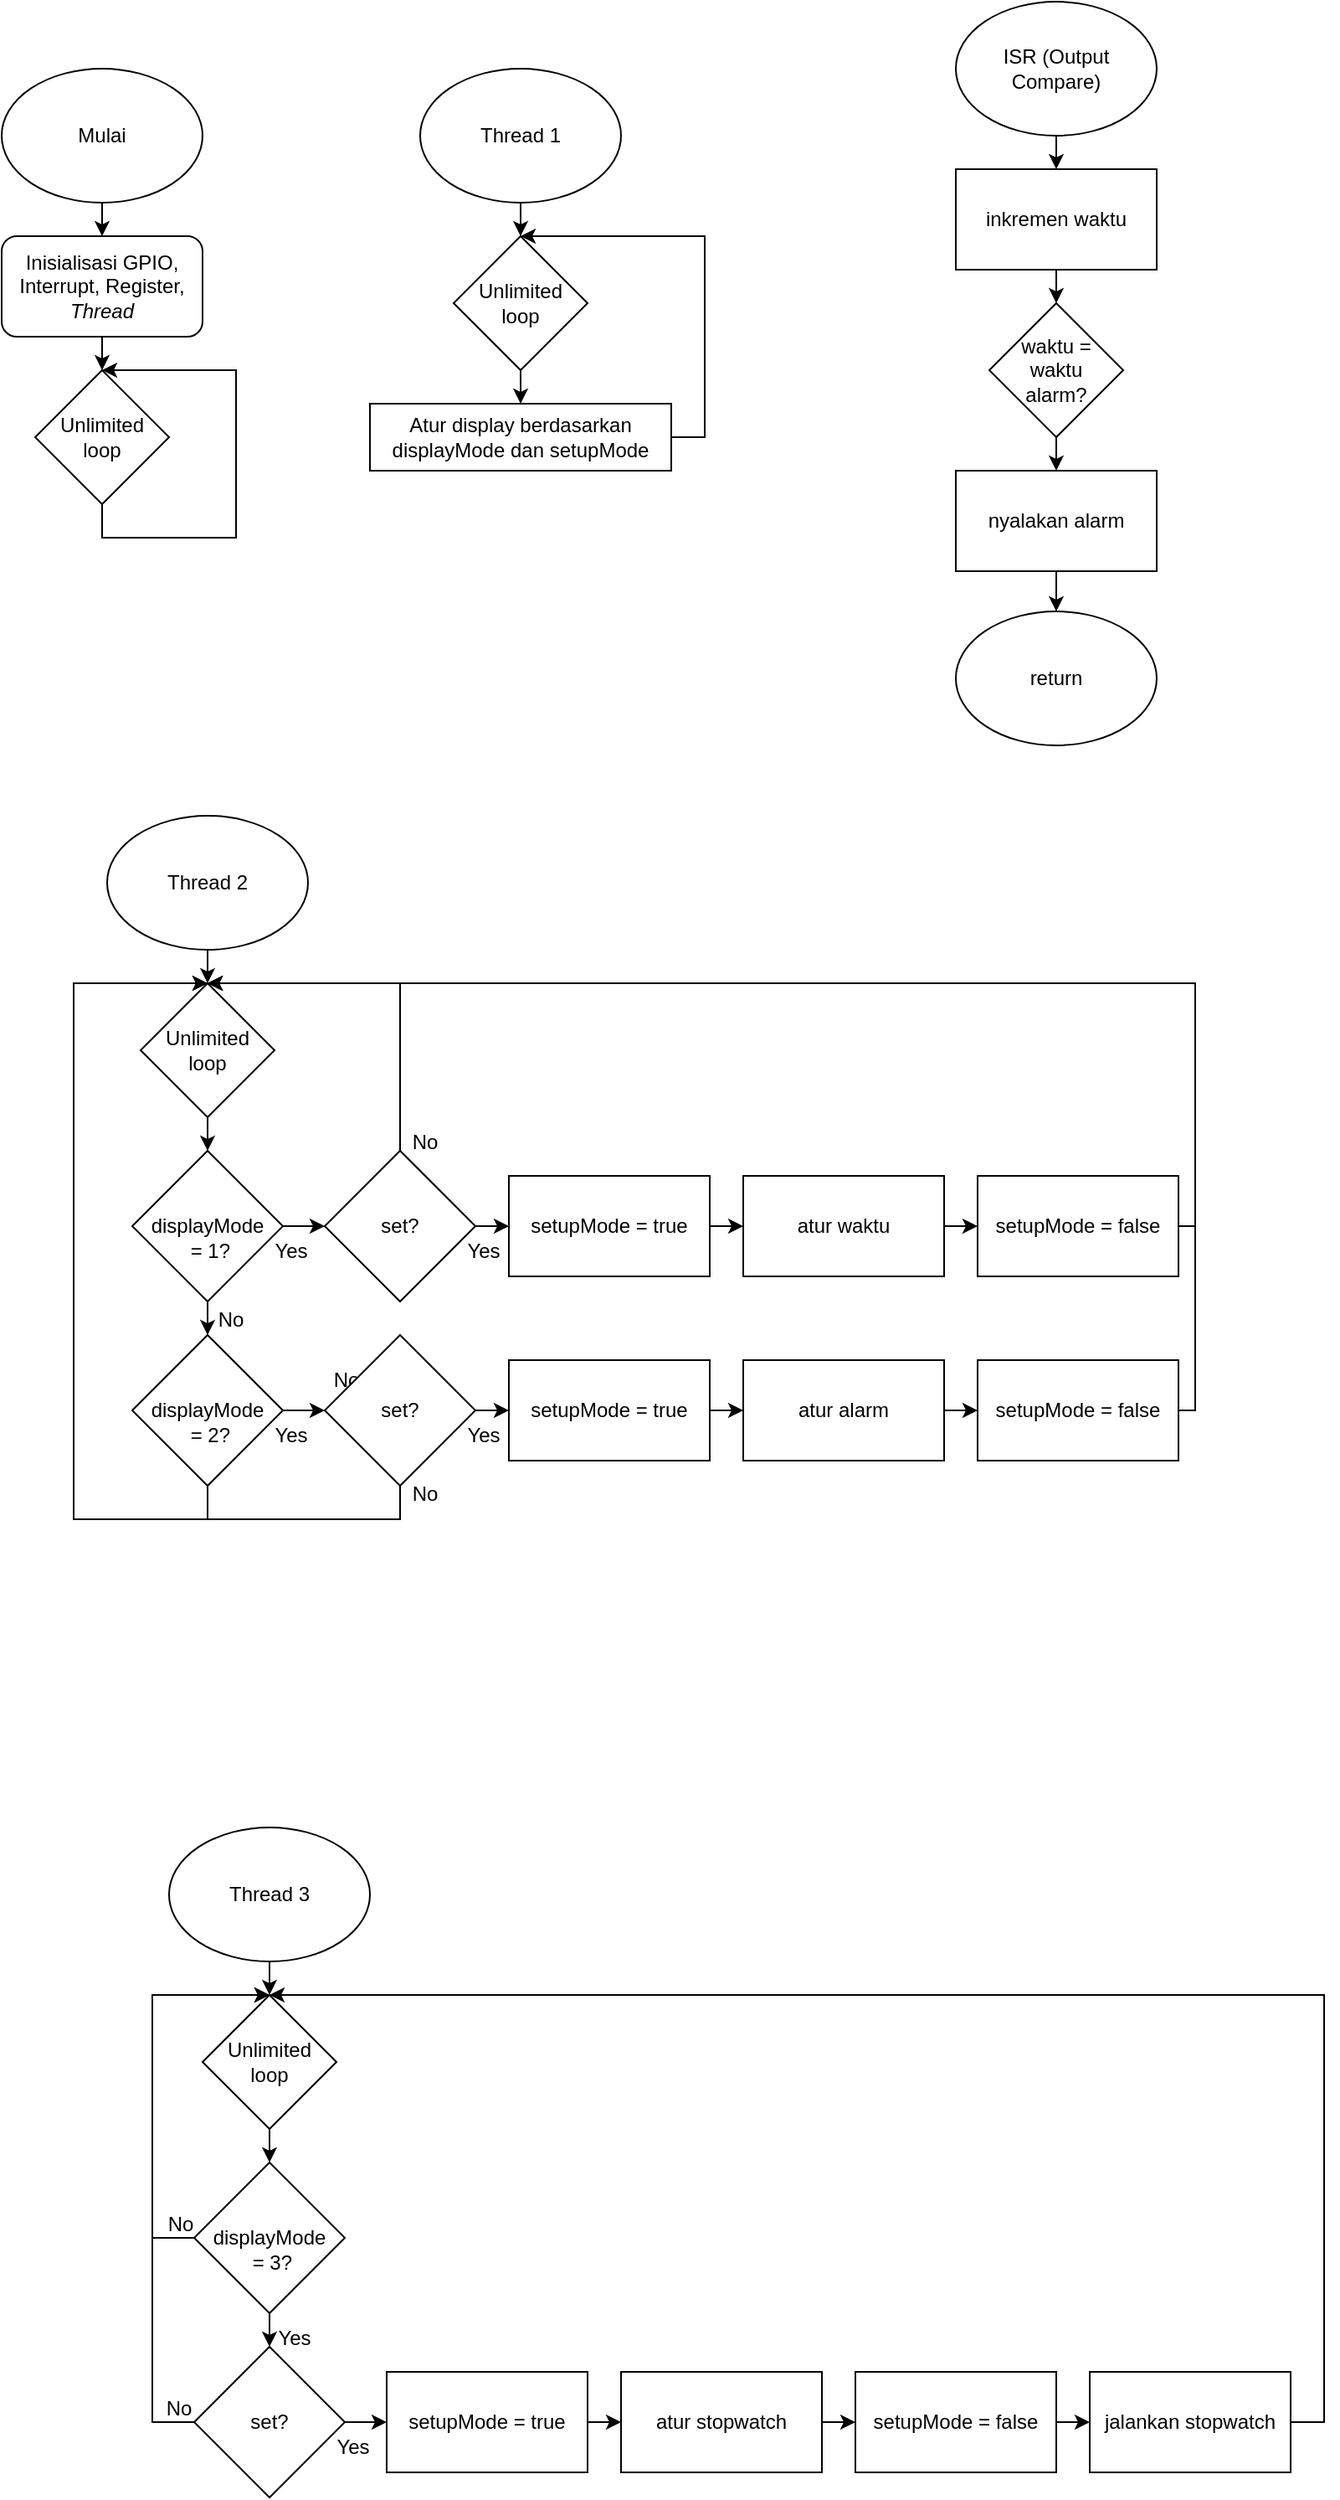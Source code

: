 <mxfile version="16.6.2" type="device"><diagram id="n0hVts1eOUcNmu-4zQ-b" name="Page-1"><mxGraphModel dx="1342" dy="620" grid="0" gridSize="10" guides="1" tooltips="1" connect="1" arrows="1" fold="1" page="1" pageScale="1" pageWidth="850" pageHeight="1100" math="0" shadow="0"><root><mxCell id="0"/><mxCell id="1" parent="0"/><mxCell id="YAHIf0OazQdRByLkiLdv-4" style="edgeStyle=orthogonalEdgeStyle;rounded=0;orthogonalLoop=1;jettySize=auto;html=1;exitX=0.5;exitY=1;exitDx=0;exitDy=0;entryX=0.5;entryY=0;entryDx=0;entryDy=0;" edge="1" parent="1" source="YAHIf0OazQdRByLkiLdv-1" target="YAHIf0OazQdRByLkiLdv-2"><mxGeometry relative="1" as="geometry"/></mxCell><mxCell id="YAHIf0OazQdRByLkiLdv-1" value="Mulai" style="ellipse;whiteSpace=wrap;html=1;" vertex="1" parent="1"><mxGeometry x="40" y="60" width="120" height="80" as="geometry"/></mxCell><mxCell id="YAHIf0OazQdRByLkiLdv-5" style="edgeStyle=orthogonalEdgeStyle;rounded=0;orthogonalLoop=1;jettySize=auto;html=1;exitX=0.5;exitY=1;exitDx=0;exitDy=0;entryX=0.5;entryY=0;entryDx=0;entryDy=0;" edge="1" parent="1" source="YAHIf0OazQdRByLkiLdv-2" target="YAHIf0OazQdRByLkiLdv-3"><mxGeometry relative="1" as="geometry"/></mxCell><mxCell id="YAHIf0OazQdRByLkiLdv-2" value="Inisialisasi GPIO, Interrupt, Register, &lt;i&gt;Thread&lt;/i&gt;" style="rounded=1;whiteSpace=wrap;html=1;" vertex="1" parent="1"><mxGeometry x="40" y="160" width="120" height="60" as="geometry"/></mxCell><mxCell id="YAHIf0OazQdRByLkiLdv-3" value="Unlimited&lt;br&gt;loop" style="rhombus;whiteSpace=wrap;html=1;" vertex="1" parent="1"><mxGeometry x="60" y="240" width="80" height="80" as="geometry"/></mxCell><mxCell id="YAHIf0OazQdRByLkiLdv-6" style="edgeStyle=orthogonalEdgeStyle;rounded=0;orthogonalLoop=1;jettySize=auto;html=1;exitX=0.5;exitY=1;exitDx=0;exitDy=0;entryX=0.5;entryY=0;entryDx=0;entryDy=0;" edge="1" parent="1" source="YAHIf0OazQdRByLkiLdv-3" target="YAHIf0OazQdRByLkiLdv-3"><mxGeometry relative="1" as="geometry"><Array as="points"><mxPoint x="100" y="340"/><mxPoint x="180" y="340"/><mxPoint x="180" y="240"/></Array></mxGeometry></mxCell><mxCell id="YAHIf0OazQdRByLkiLdv-11" style="edgeStyle=orthogonalEdgeStyle;rounded=0;orthogonalLoop=1;jettySize=auto;html=1;exitX=0.5;exitY=1;exitDx=0;exitDy=0;entryX=0.5;entryY=0;entryDx=0;entryDy=0;" edge="1" parent="1" source="YAHIf0OazQdRByLkiLdv-7" target="YAHIf0OazQdRByLkiLdv-8"><mxGeometry relative="1" as="geometry"/></mxCell><mxCell id="YAHIf0OazQdRByLkiLdv-7" value="Thread 1" style="ellipse;whiteSpace=wrap;html=1;" vertex="1" parent="1"><mxGeometry x="290" y="60" width="120" height="80" as="geometry"/></mxCell><mxCell id="YAHIf0OazQdRByLkiLdv-12" style="edgeStyle=orthogonalEdgeStyle;rounded=0;orthogonalLoop=1;jettySize=auto;html=1;exitX=0.5;exitY=1;exitDx=0;exitDy=0;entryX=0.5;entryY=0;entryDx=0;entryDy=0;" edge="1" parent="1" source="YAHIf0OazQdRByLkiLdv-8" target="YAHIf0OazQdRByLkiLdv-10"><mxGeometry relative="1" as="geometry"/></mxCell><mxCell id="YAHIf0OazQdRByLkiLdv-8" value="Unlimited&lt;br&gt;loop" style="rhombus;whiteSpace=wrap;html=1;" vertex="1" parent="1"><mxGeometry x="310" y="160" width="80" height="80" as="geometry"/></mxCell><mxCell id="YAHIf0OazQdRByLkiLdv-13" style="edgeStyle=orthogonalEdgeStyle;rounded=0;orthogonalLoop=1;jettySize=auto;html=1;exitX=1;exitY=0.5;exitDx=0;exitDy=0;entryX=0.5;entryY=0;entryDx=0;entryDy=0;" edge="1" parent="1" source="YAHIf0OazQdRByLkiLdv-10" target="YAHIf0OazQdRByLkiLdv-8"><mxGeometry relative="1" as="geometry"><Array as="points"><mxPoint x="460" y="280"/><mxPoint x="460" y="160"/></Array></mxGeometry></mxCell><mxCell id="YAHIf0OazQdRByLkiLdv-10" value="Atur display berdasarkan displayMode dan setupMode" style="rounded=0;whiteSpace=wrap;html=1;" vertex="1" parent="1"><mxGeometry x="260" y="260" width="180" height="40" as="geometry"/></mxCell><mxCell id="YAHIf0OazQdRByLkiLdv-22" style="edgeStyle=orthogonalEdgeStyle;rounded=0;orthogonalLoop=1;jettySize=auto;html=1;exitX=0.5;exitY=1;exitDx=0;exitDy=0;entryX=0.5;entryY=0;entryDx=0;entryDy=0;" edge="1" parent="1" source="YAHIf0OazQdRByLkiLdv-14" target="YAHIf0OazQdRByLkiLdv-15"><mxGeometry relative="1" as="geometry"/></mxCell><mxCell id="YAHIf0OazQdRByLkiLdv-14" value="Thread 2" style="ellipse;whiteSpace=wrap;html=1;" vertex="1" parent="1"><mxGeometry x="103" y="506" width="120" height="80" as="geometry"/></mxCell><mxCell id="YAHIf0OazQdRByLkiLdv-23" style="edgeStyle=orthogonalEdgeStyle;rounded=0;orthogonalLoop=1;jettySize=auto;html=1;exitX=0.5;exitY=1;exitDx=0;exitDy=0;entryX=0.5;entryY=0;entryDx=0;entryDy=0;" edge="1" parent="1" source="YAHIf0OazQdRByLkiLdv-15" target="YAHIf0OazQdRByLkiLdv-16"><mxGeometry relative="1" as="geometry"/></mxCell><mxCell id="YAHIf0OazQdRByLkiLdv-15" value="Unlimited&lt;br&gt;loop" style="rhombus;whiteSpace=wrap;html=1;" vertex="1" parent="1"><mxGeometry x="123" y="606" width="80" height="80" as="geometry"/></mxCell><mxCell id="YAHIf0OazQdRByLkiLdv-24" style="edgeStyle=orthogonalEdgeStyle;rounded=0;orthogonalLoop=1;jettySize=auto;html=1;exitX=0.5;exitY=1;exitDx=0;exitDy=0;entryX=0.5;entryY=0;entryDx=0;entryDy=0;" edge="1" parent="1" source="YAHIf0OazQdRByLkiLdv-16" target="YAHIf0OazQdRByLkiLdv-18"><mxGeometry relative="1" as="geometry"/></mxCell><mxCell id="YAHIf0OazQdRByLkiLdv-48" style="edgeStyle=orthogonalEdgeStyle;rounded=0;orthogonalLoop=1;jettySize=auto;html=1;entryX=0;entryY=0.5;entryDx=0;entryDy=0;" edge="1" parent="1" source="YAHIf0OazQdRByLkiLdv-16" target="YAHIf0OazQdRByLkiLdv-46"><mxGeometry relative="1" as="geometry"/></mxCell><mxCell id="YAHIf0OazQdRByLkiLdv-16" value="&lt;br&gt;displayMode&lt;br&gt;&amp;nbsp;= 1?" style="rhombus;whiteSpace=wrap;html=1;" vertex="1" parent="1"><mxGeometry x="118" y="706" width="90" height="90" as="geometry"/></mxCell><mxCell id="YAHIf0OazQdRByLkiLdv-30" style="edgeStyle=orthogonalEdgeStyle;rounded=0;orthogonalLoop=1;jettySize=auto;html=1;exitX=1;exitY=0.5;exitDx=0;exitDy=0;entryX=0;entryY=0.5;entryDx=0;entryDy=0;" edge="1" parent="1" source="YAHIf0OazQdRByLkiLdv-17" target="YAHIf0OazQdRByLkiLdv-29"><mxGeometry relative="1" as="geometry"/></mxCell><mxCell id="YAHIf0OazQdRByLkiLdv-17" value="atur waktu" style="rounded=0;whiteSpace=wrap;html=1;" vertex="1" parent="1"><mxGeometry x="483" y="721" width="120" height="60" as="geometry"/></mxCell><mxCell id="YAHIf0OazQdRByLkiLdv-25" style="edgeStyle=orthogonalEdgeStyle;rounded=0;orthogonalLoop=1;jettySize=auto;html=1;exitX=0.5;exitY=1;exitDx=0;exitDy=0;entryX=0.5;entryY=0;entryDx=0;entryDy=0;" edge="1" parent="1" source="YAHIf0OazQdRByLkiLdv-18" target="YAHIf0OazQdRByLkiLdv-15"><mxGeometry relative="1" as="geometry"><Array as="points"><mxPoint x="163" y="926"/><mxPoint x="83" y="926"/><mxPoint x="83" y="606"/></Array></mxGeometry></mxCell><mxCell id="YAHIf0OazQdRByLkiLdv-50" style="edgeStyle=orthogonalEdgeStyle;rounded=0;orthogonalLoop=1;jettySize=auto;html=1;exitX=1;exitY=0.5;exitDx=0;exitDy=0;entryX=0;entryY=0.5;entryDx=0;entryDy=0;" edge="1" parent="1" source="YAHIf0OazQdRByLkiLdv-18" target="YAHIf0OazQdRByLkiLdv-47"><mxGeometry relative="1" as="geometry"/></mxCell><mxCell id="YAHIf0OazQdRByLkiLdv-18" value="&lt;br&gt;displayMode&lt;br&gt;&amp;nbsp;= 2?" style="rhombus;whiteSpace=wrap;html=1;" vertex="1" parent="1"><mxGeometry x="118" y="816" width="90" height="90" as="geometry"/></mxCell><mxCell id="YAHIf0OazQdRByLkiLdv-28" style="edgeStyle=orthogonalEdgeStyle;rounded=0;orthogonalLoop=1;jettySize=auto;html=1;exitX=1;exitY=0.5;exitDx=0;exitDy=0;entryX=0;entryY=0.5;entryDx=0;entryDy=0;" edge="1" parent="1" source="YAHIf0OazQdRByLkiLdv-26" target="YAHIf0OazQdRByLkiLdv-17"><mxGeometry relative="1" as="geometry"/></mxCell><mxCell id="YAHIf0OazQdRByLkiLdv-26" value="setupMode = true" style="rounded=0;whiteSpace=wrap;html=1;" vertex="1" parent="1"><mxGeometry x="343" y="721" width="120" height="60" as="geometry"/></mxCell><mxCell id="YAHIf0OazQdRByLkiLdv-37" style="edgeStyle=orthogonalEdgeStyle;rounded=0;orthogonalLoop=1;jettySize=auto;html=1;exitX=1;exitY=0.5;exitDx=0;exitDy=0;entryX=0.5;entryY=0;entryDx=0;entryDy=0;" edge="1" parent="1" source="YAHIf0OazQdRByLkiLdv-29" target="YAHIf0OazQdRByLkiLdv-15"><mxGeometry relative="1" as="geometry"><Array as="points"><mxPoint x="753" y="751"/><mxPoint x="753" y="606"/></Array></mxGeometry></mxCell><mxCell id="YAHIf0OazQdRByLkiLdv-29" value="setupMode = false" style="rounded=0;whiteSpace=wrap;html=1;" vertex="1" parent="1"><mxGeometry x="623" y="721" width="120" height="60" as="geometry"/></mxCell><mxCell id="YAHIf0OazQdRByLkiLdv-31" style="edgeStyle=orthogonalEdgeStyle;rounded=0;orthogonalLoop=1;jettySize=auto;html=1;exitX=1;exitY=0.5;exitDx=0;exitDy=0;entryX=0;entryY=0.5;entryDx=0;entryDy=0;" edge="1" parent="1" source="YAHIf0OazQdRByLkiLdv-32" target="YAHIf0OazQdRByLkiLdv-35"><mxGeometry relative="1" as="geometry"/></mxCell><mxCell id="YAHIf0OazQdRByLkiLdv-32" value="atur alarm" style="rounded=0;whiteSpace=wrap;html=1;" vertex="1" parent="1"><mxGeometry x="483" y="831" width="120" height="60" as="geometry"/></mxCell><mxCell id="YAHIf0OazQdRByLkiLdv-33" style="edgeStyle=orthogonalEdgeStyle;rounded=0;orthogonalLoop=1;jettySize=auto;html=1;exitX=1;exitY=0.5;exitDx=0;exitDy=0;entryX=0;entryY=0.5;entryDx=0;entryDy=0;" edge="1" parent="1" source="YAHIf0OazQdRByLkiLdv-34" target="YAHIf0OazQdRByLkiLdv-32"><mxGeometry relative="1" as="geometry"/></mxCell><mxCell id="YAHIf0OazQdRByLkiLdv-34" value="setupMode = true" style="rounded=0;whiteSpace=wrap;html=1;" vertex="1" parent="1"><mxGeometry x="343" y="831" width="120" height="60" as="geometry"/></mxCell><mxCell id="YAHIf0OazQdRByLkiLdv-38" style="edgeStyle=orthogonalEdgeStyle;rounded=0;orthogonalLoop=1;jettySize=auto;html=1;exitX=1;exitY=0.5;exitDx=0;exitDy=0;entryX=0.5;entryY=0;entryDx=0;entryDy=0;" edge="1" parent="1" source="YAHIf0OazQdRByLkiLdv-35" target="YAHIf0OazQdRByLkiLdv-15"><mxGeometry relative="1" as="geometry"><Array as="points"><mxPoint x="753" y="861"/><mxPoint x="753" y="606"/></Array></mxGeometry></mxCell><mxCell id="YAHIf0OazQdRByLkiLdv-35" value="setupMode = false" style="rounded=0;whiteSpace=wrap;html=1;" vertex="1" parent="1"><mxGeometry x="623" y="831" width="120" height="60" as="geometry"/></mxCell><mxCell id="YAHIf0OazQdRByLkiLdv-39" value="Yes" style="text;html=1;strokeColor=none;fillColor=none;align=center;verticalAlign=middle;whiteSpace=wrap;rounded=0;" vertex="1" parent="1"><mxGeometry x="183" y="751" width="60" height="30" as="geometry"/></mxCell><mxCell id="YAHIf0OazQdRByLkiLdv-40" value="Yes" style="text;html=1;strokeColor=none;fillColor=none;align=center;verticalAlign=middle;whiteSpace=wrap;rounded=0;" vertex="1" parent="1"><mxGeometry x="183" y="861" width="60" height="30" as="geometry"/></mxCell><mxCell id="YAHIf0OazQdRByLkiLdv-41" value="No" style="text;html=1;strokeColor=none;fillColor=none;align=center;verticalAlign=middle;whiteSpace=wrap;rounded=0;" vertex="1" parent="1"><mxGeometry x="147" y="792" width="60" height="30" as="geometry"/></mxCell><mxCell id="YAHIf0OazQdRByLkiLdv-42" value="No" style="text;html=1;strokeColor=none;fillColor=none;align=center;verticalAlign=middle;whiteSpace=wrap;rounded=0;" vertex="1" parent="1"><mxGeometry x="216" y="828" width="60" height="30" as="geometry"/></mxCell><mxCell id="YAHIf0OazQdRByLkiLdv-45" style="edgeStyle=orthogonalEdgeStyle;rounded=0;orthogonalLoop=1;jettySize=auto;html=1;exitX=0.5;exitY=1;exitDx=0;exitDy=0;entryX=0.5;entryY=0;entryDx=0;entryDy=0;" edge="1" parent="1" source="YAHIf0OazQdRByLkiLdv-43" target="YAHIf0OazQdRByLkiLdv-44"><mxGeometry relative="1" as="geometry"/></mxCell><mxCell id="YAHIf0OazQdRByLkiLdv-43" value="Thread 3" style="ellipse;whiteSpace=wrap;html=1;" vertex="1" parent="1"><mxGeometry x="140" y="1110" width="120" height="80" as="geometry"/></mxCell><mxCell id="YAHIf0OazQdRByLkiLdv-62" style="edgeStyle=orthogonalEdgeStyle;rounded=0;orthogonalLoop=1;jettySize=auto;html=1;exitX=0.5;exitY=1;exitDx=0;exitDy=0;entryX=0.5;entryY=0;entryDx=0;entryDy=0;" edge="1" parent="1" source="YAHIf0OazQdRByLkiLdv-44" target="YAHIf0OazQdRByLkiLdv-59"><mxGeometry relative="1" as="geometry"/></mxCell><mxCell id="YAHIf0OazQdRByLkiLdv-44" value="Unlimited&lt;br&gt;loop" style="rhombus;whiteSpace=wrap;html=1;" vertex="1" parent="1"><mxGeometry x="160" y="1210" width="80" height="80" as="geometry"/></mxCell><mxCell id="YAHIf0OazQdRByLkiLdv-51" style="edgeStyle=orthogonalEdgeStyle;rounded=0;orthogonalLoop=1;jettySize=auto;html=1;exitX=1;exitY=0.5;exitDx=0;exitDy=0;entryX=0;entryY=0.5;entryDx=0;entryDy=0;" edge="1" parent="1" source="YAHIf0OazQdRByLkiLdv-46" target="YAHIf0OazQdRByLkiLdv-26"><mxGeometry relative="1" as="geometry"/></mxCell><mxCell id="YAHIf0OazQdRByLkiLdv-56" style="edgeStyle=orthogonalEdgeStyle;rounded=0;orthogonalLoop=1;jettySize=auto;html=1;exitX=0.5;exitY=0;exitDx=0;exitDy=0;entryX=0.5;entryY=0;entryDx=0;entryDy=0;" edge="1" parent="1" source="YAHIf0OazQdRByLkiLdv-46" target="YAHIf0OazQdRByLkiLdv-15"><mxGeometry relative="1" as="geometry"><Array as="points"><mxPoint x="278" y="606"/></Array></mxGeometry></mxCell><mxCell id="YAHIf0OazQdRByLkiLdv-46" value="set?" style="rhombus;whiteSpace=wrap;html=1;" vertex="1" parent="1"><mxGeometry x="233" y="706" width="90" height="90" as="geometry"/></mxCell><mxCell id="YAHIf0OazQdRByLkiLdv-52" style="edgeStyle=orthogonalEdgeStyle;rounded=0;orthogonalLoop=1;jettySize=auto;html=1;exitX=1;exitY=0.5;exitDx=0;exitDy=0;entryX=0;entryY=0.5;entryDx=0;entryDy=0;" edge="1" parent="1" source="YAHIf0OazQdRByLkiLdv-47" target="YAHIf0OazQdRByLkiLdv-34"><mxGeometry relative="1" as="geometry"/></mxCell><mxCell id="YAHIf0OazQdRByLkiLdv-57" style="edgeStyle=orthogonalEdgeStyle;rounded=0;orthogonalLoop=1;jettySize=auto;html=1;exitX=0.5;exitY=1;exitDx=0;exitDy=0;" edge="1" parent="1" source="YAHIf0OazQdRByLkiLdv-47"><mxGeometry relative="1" as="geometry"><mxPoint x="163" y="606" as="targetPoint"/><Array as="points"><mxPoint x="278" y="926"/><mxPoint x="83" y="926"/><mxPoint x="83" y="606"/></Array></mxGeometry></mxCell><mxCell id="YAHIf0OazQdRByLkiLdv-47" value="set?" style="rhombus;whiteSpace=wrap;html=1;" vertex="1" parent="1"><mxGeometry x="233" y="816" width="90" height="90" as="geometry"/></mxCell><mxCell id="YAHIf0OazQdRByLkiLdv-53" value="Yes" style="text;html=1;strokeColor=none;fillColor=none;align=center;verticalAlign=middle;whiteSpace=wrap;rounded=0;" vertex="1" parent="1"><mxGeometry x="298" y="751" width="60" height="30" as="geometry"/></mxCell><mxCell id="YAHIf0OazQdRByLkiLdv-54" value="Yes" style="text;html=1;strokeColor=none;fillColor=none;align=center;verticalAlign=middle;whiteSpace=wrap;rounded=0;" vertex="1" parent="1"><mxGeometry x="298" y="861" width="60" height="30" as="geometry"/></mxCell><mxCell id="YAHIf0OazQdRByLkiLdv-55" value="No" style="text;html=1;strokeColor=none;fillColor=none;align=center;verticalAlign=middle;whiteSpace=wrap;rounded=0;" vertex="1" parent="1"><mxGeometry x="263" y="686" width="60" height="30" as="geometry"/></mxCell><mxCell id="YAHIf0OazQdRByLkiLdv-58" value="No" style="text;html=1;strokeColor=none;fillColor=none;align=center;verticalAlign=middle;whiteSpace=wrap;rounded=0;" vertex="1" parent="1"><mxGeometry x="263" y="896" width="60" height="30" as="geometry"/></mxCell><mxCell id="YAHIf0OazQdRByLkiLdv-63" style="edgeStyle=orthogonalEdgeStyle;rounded=0;orthogonalLoop=1;jettySize=auto;html=1;exitX=0.5;exitY=1;exitDx=0;exitDy=0;entryX=0.5;entryY=0;entryDx=0;entryDy=0;" edge="1" parent="1" source="YAHIf0OazQdRByLkiLdv-59" target="YAHIf0OazQdRByLkiLdv-61"><mxGeometry relative="1" as="geometry"/></mxCell><mxCell id="YAHIf0OazQdRByLkiLdv-74" style="edgeStyle=orthogonalEdgeStyle;rounded=0;orthogonalLoop=1;jettySize=auto;html=1;exitX=0;exitY=0.5;exitDx=0;exitDy=0;entryX=0.5;entryY=0;entryDx=0;entryDy=0;" edge="1" parent="1" source="YAHIf0OazQdRByLkiLdv-59" target="YAHIf0OazQdRByLkiLdv-44"><mxGeometry relative="1" as="geometry"><Array as="points"><mxPoint x="130" y="1355"/><mxPoint x="130" y="1210"/></Array></mxGeometry></mxCell><mxCell id="YAHIf0OazQdRByLkiLdv-59" value="&lt;br&gt;displayMode&lt;br&gt;&amp;nbsp;= 3?" style="rhombus;whiteSpace=wrap;html=1;" vertex="1" parent="1"><mxGeometry x="155" y="1310" width="90" height="90" as="geometry"/></mxCell><mxCell id="YAHIf0OazQdRByLkiLdv-72" style="edgeStyle=orthogonalEdgeStyle;rounded=0;orthogonalLoop=1;jettySize=auto;html=1;exitX=1;exitY=0.5;exitDx=0;exitDy=0;entryX=0;entryY=0.5;entryDx=0;entryDy=0;" edge="1" parent="1" source="YAHIf0OazQdRByLkiLdv-61" target="YAHIf0OazQdRByLkiLdv-68"><mxGeometry relative="1" as="geometry"/></mxCell><mxCell id="YAHIf0OazQdRByLkiLdv-75" style="edgeStyle=orthogonalEdgeStyle;rounded=0;orthogonalLoop=1;jettySize=auto;html=1;exitX=0;exitY=0.5;exitDx=0;exitDy=0;" edge="1" parent="1" source="YAHIf0OazQdRByLkiLdv-61"><mxGeometry relative="1" as="geometry"><mxPoint x="200" y="1210" as="targetPoint"/><Array as="points"><mxPoint x="130" y="1465"/><mxPoint x="130" y="1210"/></Array></mxGeometry></mxCell><mxCell id="YAHIf0OazQdRByLkiLdv-61" value="set?" style="rhombus;whiteSpace=wrap;html=1;" vertex="1" parent="1"><mxGeometry x="155" y="1420" width="90" height="90" as="geometry"/></mxCell><mxCell id="YAHIf0OazQdRByLkiLdv-65" style="edgeStyle=orthogonalEdgeStyle;rounded=0;orthogonalLoop=1;jettySize=auto;html=1;exitX=1;exitY=0.5;exitDx=0;exitDy=0;entryX=0;entryY=0.5;entryDx=0;entryDy=0;" edge="1" parent="1" source="YAHIf0OazQdRByLkiLdv-66" target="YAHIf0OazQdRByLkiLdv-69"><mxGeometry relative="1" as="geometry"/></mxCell><mxCell id="YAHIf0OazQdRByLkiLdv-66" value="atur stopwatch" style="rounded=0;whiteSpace=wrap;html=1;" vertex="1" parent="1"><mxGeometry x="410" y="1435" width="120" height="60" as="geometry"/></mxCell><mxCell id="YAHIf0OazQdRByLkiLdv-67" style="edgeStyle=orthogonalEdgeStyle;rounded=0;orthogonalLoop=1;jettySize=auto;html=1;exitX=1;exitY=0.5;exitDx=0;exitDy=0;entryX=0;entryY=0.5;entryDx=0;entryDy=0;" edge="1" parent="1" source="YAHIf0OazQdRByLkiLdv-68" target="YAHIf0OazQdRByLkiLdv-66"><mxGeometry relative="1" as="geometry"/></mxCell><mxCell id="YAHIf0OazQdRByLkiLdv-68" value="setupMode = true" style="rounded=0;whiteSpace=wrap;html=1;" vertex="1" parent="1"><mxGeometry x="270" y="1435" width="120" height="60" as="geometry"/></mxCell><mxCell id="YAHIf0OazQdRByLkiLdv-71" style="edgeStyle=orthogonalEdgeStyle;rounded=0;orthogonalLoop=1;jettySize=auto;html=1;exitX=1;exitY=0.5;exitDx=0;exitDy=0;entryX=0;entryY=0.5;entryDx=0;entryDy=0;" edge="1" parent="1" source="YAHIf0OazQdRByLkiLdv-69" target="YAHIf0OazQdRByLkiLdv-70"><mxGeometry relative="1" as="geometry"/></mxCell><mxCell id="YAHIf0OazQdRByLkiLdv-69" value="setupMode = false" style="rounded=0;whiteSpace=wrap;html=1;" vertex="1" parent="1"><mxGeometry x="550" y="1435" width="120" height="60" as="geometry"/></mxCell><mxCell id="YAHIf0OazQdRByLkiLdv-73" style="edgeStyle=orthogonalEdgeStyle;rounded=0;orthogonalLoop=1;jettySize=auto;html=1;exitX=1;exitY=0.5;exitDx=0;exitDy=0;entryX=0.5;entryY=0;entryDx=0;entryDy=0;" edge="1" parent="1" source="YAHIf0OazQdRByLkiLdv-70" target="YAHIf0OazQdRByLkiLdv-44"><mxGeometry relative="1" as="geometry"><Array as="points"><mxPoint x="830" y="1465"/><mxPoint x="830" y="1210"/></Array></mxGeometry></mxCell><mxCell id="YAHIf0OazQdRByLkiLdv-70" value="jalankan stopwatch" style="rounded=0;whiteSpace=wrap;html=1;" vertex="1" parent="1"><mxGeometry x="690" y="1435" width="120" height="60" as="geometry"/></mxCell><mxCell id="YAHIf0OazQdRByLkiLdv-76" value="Yes" style="text;html=1;strokeColor=none;fillColor=none;align=center;verticalAlign=middle;whiteSpace=wrap;rounded=0;" vertex="1" parent="1"><mxGeometry x="185" y="1400" width="60" height="30" as="geometry"/></mxCell><mxCell id="YAHIf0OazQdRByLkiLdv-77" value="Yes" style="text;html=1;strokeColor=none;fillColor=none;align=center;verticalAlign=middle;whiteSpace=wrap;rounded=0;" vertex="1" parent="1"><mxGeometry x="220" y="1465" width="60" height="30" as="geometry"/></mxCell><mxCell id="YAHIf0OazQdRByLkiLdv-78" value="No" style="text;html=1;strokeColor=none;fillColor=none;align=center;verticalAlign=middle;whiteSpace=wrap;rounded=0;" vertex="1" parent="1"><mxGeometry x="116" y="1442" width="60" height="30" as="geometry"/></mxCell><mxCell id="YAHIf0OazQdRByLkiLdv-79" value="No" style="text;html=1;strokeColor=none;fillColor=none;align=center;verticalAlign=middle;whiteSpace=wrap;rounded=0;" vertex="1" parent="1"><mxGeometry x="117" y="1332" width="60" height="30" as="geometry"/></mxCell><mxCell id="YAHIf0OazQdRByLkiLdv-86" style="edgeStyle=orthogonalEdgeStyle;rounded=0;orthogonalLoop=1;jettySize=auto;html=1;exitX=0.5;exitY=1;exitDx=0;exitDy=0;entryX=0.5;entryY=0;entryDx=0;entryDy=0;" edge="1" parent="1" source="YAHIf0OazQdRByLkiLdv-80" target="YAHIf0OazQdRByLkiLdv-82"><mxGeometry relative="1" as="geometry"/></mxCell><mxCell id="YAHIf0OazQdRByLkiLdv-80" value="ISR (Output Compare)" style="ellipse;whiteSpace=wrap;html=1;" vertex="1" parent="1"><mxGeometry x="610" y="20" width="120" height="80" as="geometry"/></mxCell><mxCell id="YAHIf0OazQdRByLkiLdv-87" style="edgeStyle=orthogonalEdgeStyle;rounded=0;orthogonalLoop=1;jettySize=auto;html=1;exitX=0.5;exitY=1;exitDx=0;exitDy=0;entryX=0.5;entryY=0;entryDx=0;entryDy=0;" edge="1" parent="1" source="YAHIf0OazQdRByLkiLdv-82" target="YAHIf0OazQdRByLkiLdv-84"><mxGeometry relative="1" as="geometry"/></mxCell><mxCell id="YAHIf0OazQdRByLkiLdv-82" value="inkremen waktu" style="rounded=0;whiteSpace=wrap;html=1;" vertex="1" parent="1"><mxGeometry x="610" y="120" width="120" height="60" as="geometry"/></mxCell><mxCell id="YAHIf0OazQdRByLkiLdv-89" style="edgeStyle=orthogonalEdgeStyle;rounded=0;orthogonalLoop=1;jettySize=auto;html=1;exitX=0.5;exitY=1;exitDx=0;exitDy=0;entryX=0.5;entryY=0;entryDx=0;entryDy=0;" edge="1" parent="1" source="YAHIf0OazQdRByLkiLdv-83" target="YAHIf0OazQdRByLkiLdv-88"><mxGeometry relative="1" as="geometry"/></mxCell><mxCell id="YAHIf0OazQdRByLkiLdv-83" value="nyalakan alarm" style="rounded=0;whiteSpace=wrap;html=1;" vertex="1" parent="1"><mxGeometry x="610" y="300" width="120" height="60" as="geometry"/></mxCell><mxCell id="YAHIf0OazQdRByLkiLdv-85" style="edgeStyle=orthogonalEdgeStyle;rounded=0;orthogonalLoop=1;jettySize=auto;html=1;exitX=0.5;exitY=1;exitDx=0;exitDy=0;entryX=0.5;entryY=0;entryDx=0;entryDy=0;" edge="1" parent="1" source="YAHIf0OazQdRByLkiLdv-84" target="YAHIf0OazQdRByLkiLdv-83"><mxGeometry relative="1" as="geometry"/></mxCell><mxCell id="YAHIf0OazQdRByLkiLdv-84" value="waktu = &lt;br&gt;waktu &lt;br&gt;alarm?" style="rhombus;whiteSpace=wrap;html=1;" vertex="1" parent="1"><mxGeometry x="630" y="200" width="80" height="80" as="geometry"/></mxCell><mxCell id="YAHIf0OazQdRByLkiLdv-88" value="return" style="ellipse;whiteSpace=wrap;html=1;" vertex="1" parent="1"><mxGeometry x="610" y="384" width="120" height="80" as="geometry"/></mxCell></root></mxGraphModel></diagram></mxfile>